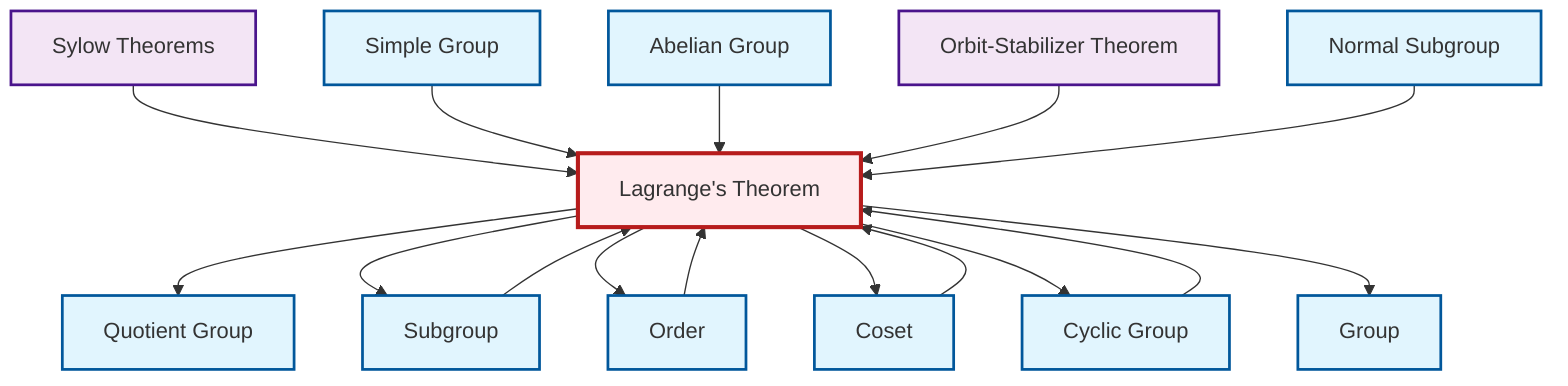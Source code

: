 graph TD
    classDef definition fill:#e1f5fe,stroke:#01579b,stroke-width:2px
    classDef theorem fill:#f3e5f5,stroke:#4a148c,stroke-width:2px
    classDef axiom fill:#fff3e0,stroke:#e65100,stroke-width:2px
    classDef example fill:#e8f5e9,stroke:#1b5e20,stroke-width:2px
    classDef current fill:#ffebee,stroke:#b71c1c,stroke-width:3px
    thm-sylow["Sylow Theorems"]:::theorem
    def-normal-subgroup["Normal Subgroup"]:::definition
    thm-lagrange["Lagrange's Theorem"]:::theorem
    def-subgroup["Subgroup"]:::definition
    def-cyclic-group["Cyclic Group"]:::definition
    def-abelian-group["Abelian Group"]:::definition
    def-quotient-group["Quotient Group"]:::definition
    def-group["Group"]:::definition
    def-simple-group["Simple Group"]:::definition
    def-order["Order"]:::definition
    thm-orbit-stabilizer["Orbit-Stabilizer Theorem"]:::theorem
    def-coset["Coset"]:::definition
    thm-sylow --> thm-lagrange
    thm-lagrange --> def-quotient-group
    def-simple-group --> thm-lagrange
    def-cyclic-group --> thm-lagrange
    thm-lagrange --> def-subgroup
    def-subgroup --> thm-lagrange
    def-abelian-group --> thm-lagrange
    thm-orbit-stabilizer --> thm-lagrange
    thm-lagrange --> def-order
    thm-lagrange --> def-coset
    def-coset --> thm-lagrange
    def-order --> thm-lagrange
    def-normal-subgroup --> thm-lagrange
    thm-lagrange --> def-cyclic-group
    thm-lagrange --> def-group
    class thm-lagrange current